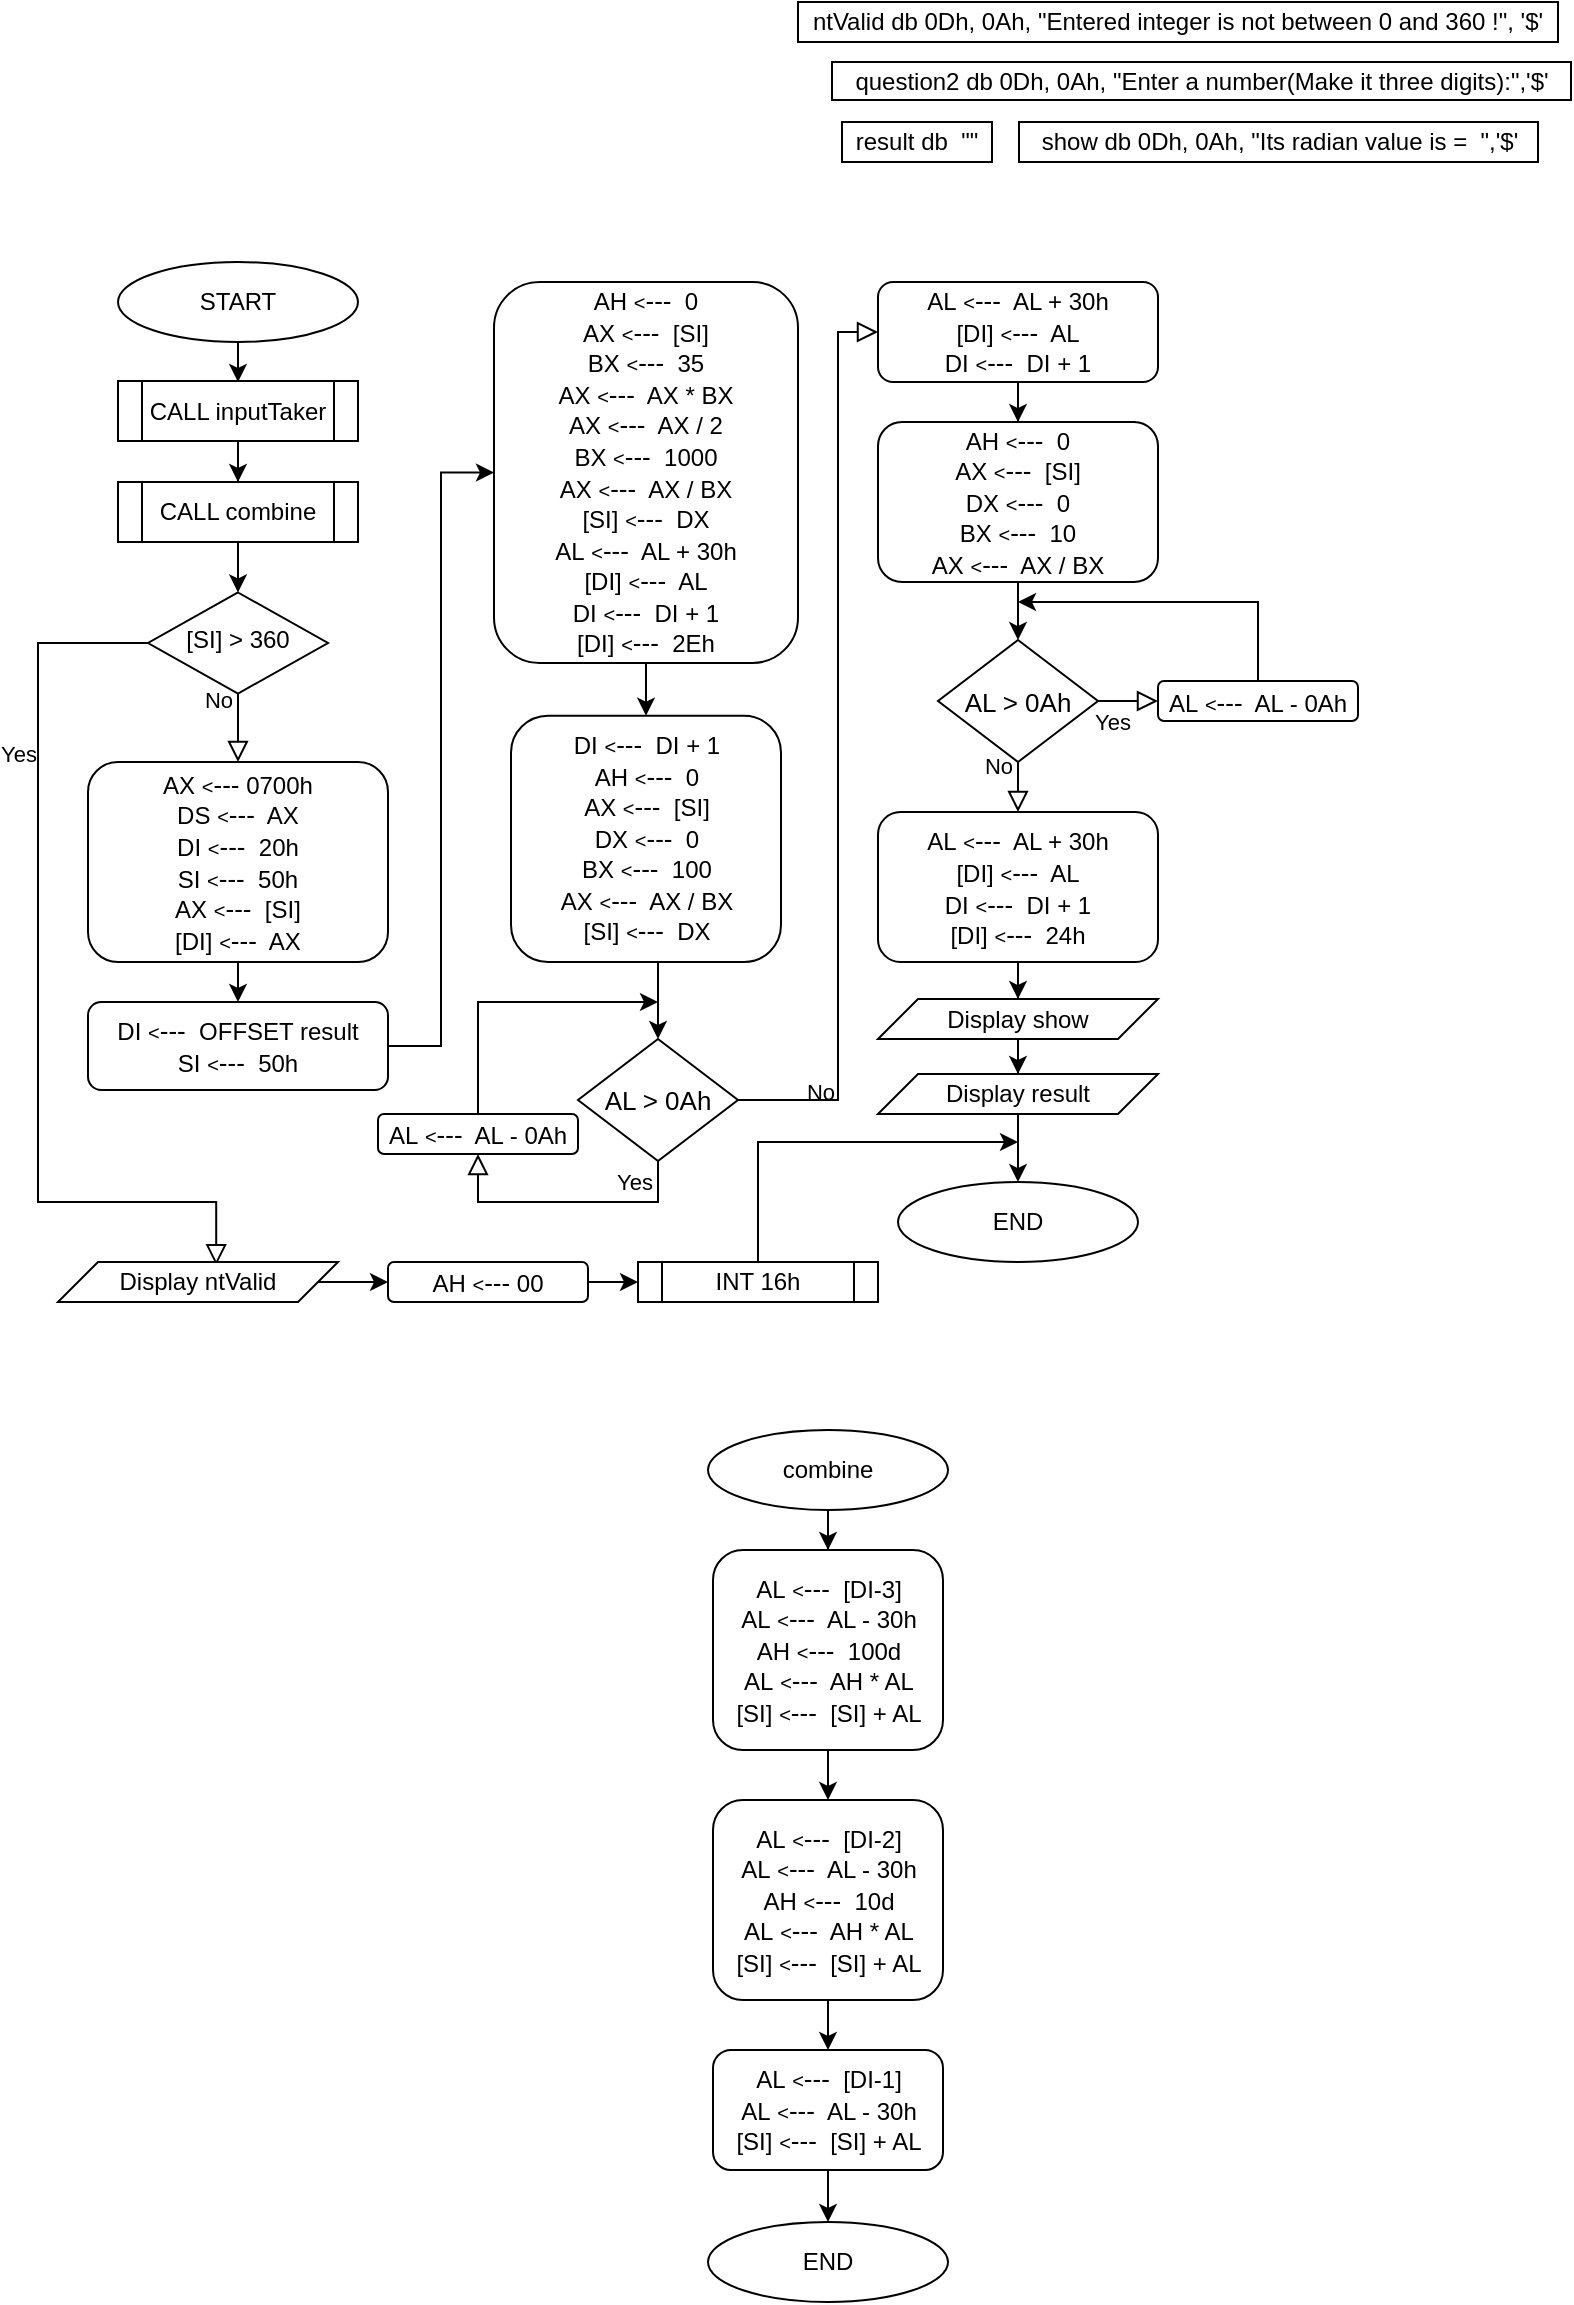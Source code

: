 <mxfile version="18.0.4" type="github">
  <diagram id="C5RBs43oDa-KdzZeNtuy" name="Page-1">
    <mxGraphModel dx="923" dy="1544" grid="1" gridSize="10" guides="1" tooltips="1" connect="1" arrows="1" fold="1" page="1" pageScale="1" pageWidth="827" pageHeight="1169" math="0" shadow="0">
      <root>
        <mxCell id="WIyWlLk6GJQsqaUBKTNV-0" />
        <mxCell id="WIyWlLk6GJQsqaUBKTNV-1" parent="WIyWlLk6GJQsqaUBKTNV-0" />
        <mxCell id="KCbu1JeTteDKsyK8jzSx-12" style="edgeStyle=orthogonalEdgeStyle;rounded=0;orthogonalLoop=1;jettySize=auto;html=1;exitX=0.5;exitY=1;exitDx=0;exitDy=0;entryX=0.5;entryY=0;entryDx=0;entryDy=0;" edge="1" parent="WIyWlLk6GJQsqaUBKTNV-1" source="A8sSo03riaN5_uglDH1m-1" target="A8sSo03riaN5_uglDH1m-14">
          <mxGeometry relative="1" as="geometry" />
        </mxCell>
        <mxCell id="A8sSo03riaN5_uglDH1m-1" value="AX&amp;nbsp;&lt;font style=&quot;font-size: 10px;&quot;&gt;&amp;lt;&lt;/font&gt;&lt;font style=&quot;font-size: 13px;&quot;&gt;---&lt;/font&gt;&amp;nbsp;0700h&lt;br&gt;DS&amp;nbsp;&lt;font style=&quot;font-size: 10px&quot;&gt;&amp;lt;&lt;/font&gt;&lt;font style=&quot;font-size: 13px&quot;&gt;---&lt;/font&gt;&amp;nbsp; AX&lt;br&gt;DI&amp;nbsp;&lt;font style=&quot;font-size: 10px&quot;&gt;&amp;lt;&lt;/font&gt;&lt;font style=&quot;font-size: 13px&quot;&gt;---&lt;/font&gt;&amp;nbsp; 20h&lt;br&gt;SI&amp;nbsp;&lt;font style=&quot;font-size: 10px&quot;&gt;&amp;lt;&lt;/font&gt;&lt;font style=&quot;font-size: 13px&quot;&gt;---&lt;/font&gt;&amp;nbsp; 50h&lt;br&gt;AX&amp;nbsp;&lt;font style=&quot;font-size: 10px;&quot;&gt;&amp;lt;&lt;/font&gt;&lt;font style=&quot;font-size: 13px;&quot;&gt;---&lt;/font&gt;&amp;nbsp; [SI]&lt;br&gt;[DI]&amp;nbsp;&lt;font style=&quot;font-size: 10px;&quot;&gt;&amp;lt;&lt;/font&gt;&lt;font style=&quot;font-size: 13px;&quot;&gt;---&lt;/font&gt;&amp;nbsp; AX" style="rounded=1;whiteSpace=wrap;html=1;fontSize=12;glass=0;strokeWidth=1;shadow=0;" parent="WIyWlLk6GJQsqaUBKTNV-1" vertex="1">
          <mxGeometry x="65" y="-770" width="150" height="100" as="geometry" />
        </mxCell>
        <mxCell id="A8sSo03riaN5_uglDH1m-3" value="No" style="edgeStyle=orthogonalEdgeStyle;rounded=0;html=1;jettySize=auto;orthogonalLoop=1;fontSize=11;endArrow=block;endFill=0;endSize=8;strokeWidth=1;shadow=0;labelBackgroundColor=none;entryX=0.5;entryY=0;entryDx=0;entryDy=0;" parent="WIyWlLk6GJQsqaUBKTNV-1" source="A8sSo03riaN5_uglDH1m-4" edge="1" target="A8sSo03riaN5_uglDH1m-1">
          <mxGeometry x="-0.857" y="-10" relative="1" as="geometry">
            <mxPoint as="offset" />
            <mxPoint x="160" y="-750" as="targetPoint" />
            <Array as="points" />
            <mxPoint x="92.5" y="-590.5" as="sourcePoint" />
          </mxGeometry>
        </mxCell>
        <mxCell id="A8sSo03riaN5_uglDH1m-4" value="[SI] &amp;gt; 360" style="rhombus;whiteSpace=wrap;html=1;shadow=0;fontFamily=Helvetica;fontSize=12;align=center;strokeWidth=1;spacing=6;spacingTop=-4;" parent="WIyWlLk6GJQsqaUBKTNV-1" vertex="1">
          <mxGeometry x="95" y="-854.75" width="90" height="50.5" as="geometry" />
        </mxCell>
        <mxCell id="A8sSo03riaN5_uglDH1m-5" style="edgeStyle=orthogonalEdgeStyle;rounded=0;orthogonalLoop=1;jettySize=auto;html=1;entryX=0.5;entryY=0;entryDx=0;entryDy=0;" parent="WIyWlLk6GJQsqaUBKTNV-1" source="A8sSo03riaN5_uglDH1m-6" edge="1">
          <mxGeometry relative="1" as="geometry">
            <mxPoint x="140" y="-960" as="targetPoint" />
          </mxGeometry>
        </mxCell>
        <mxCell id="A8sSo03riaN5_uglDH1m-6" value="START" style="ellipse;whiteSpace=wrap;html=1;" parent="WIyWlLk6GJQsqaUBKTNV-1" vertex="1">
          <mxGeometry x="80" y="-1020" width="120" height="40" as="geometry" />
        </mxCell>
        <mxCell id="A8sSo03riaN5_uglDH1m-7" style="edgeStyle=orthogonalEdgeStyle;rounded=0;orthogonalLoop=1;jettySize=auto;html=1;exitX=0.5;exitY=1;exitDx=0;exitDy=0;fontSize=9;" parent="WIyWlLk6GJQsqaUBKTNV-1" source="A8sSo03riaN5_uglDH1m-1" target="A8sSo03riaN5_uglDH1m-1" edge="1">
          <mxGeometry relative="1" as="geometry" />
        </mxCell>
        <mxCell id="KCbu1JeTteDKsyK8jzSx-23" style="edgeStyle=orthogonalEdgeStyle;rounded=0;orthogonalLoop=1;jettySize=auto;html=1;exitX=0.5;exitY=1;exitDx=0;exitDy=0;entryX=0.5;entryY=0;entryDx=0;entryDy=0;" edge="1" parent="WIyWlLk6GJQsqaUBKTNV-1" source="A8sSo03riaN5_uglDH1m-11" target="KCbu1JeTteDKsyK8jzSx-17">
          <mxGeometry relative="1" as="geometry" />
        </mxCell>
        <mxCell id="A8sSo03riaN5_uglDH1m-11" value="DI&amp;nbsp;&lt;font style=&quot;font-size: 10px;&quot;&gt;&amp;lt;&lt;/font&gt;&lt;font style=&quot;font-size: 13px;&quot;&gt;---&lt;/font&gt;&amp;nbsp; DI + 1&lt;br&gt;AH&amp;nbsp;&lt;font style=&quot;font-size: 10px;&quot;&gt;&amp;lt;&lt;/font&gt;&lt;font style=&quot;font-size: 13px;&quot;&gt;---&lt;/font&gt;&amp;nbsp; 0&lt;br&gt;AX&amp;nbsp;&lt;font style=&quot;font-size: 10px&quot;&gt;&amp;lt;&lt;/font&gt;&lt;font style=&quot;font-size: 13px&quot;&gt;---&lt;/font&gt;&amp;nbsp; [SI]&lt;br&gt;DX&amp;nbsp;&lt;font style=&quot;font-size: 10px;&quot;&gt;&amp;lt;&lt;/font&gt;&lt;font style=&quot;font-size: 13px;&quot;&gt;---&lt;/font&gt;&amp;nbsp; 0&lt;br&gt;BX&amp;nbsp;&lt;font style=&quot;font-size: 10px;&quot;&gt;&amp;lt;&lt;/font&gt;&lt;font style=&quot;font-size: 13px;&quot;&gt;---&lt;/font&gt;&amp;nbsp; 100&lt;br&gt;AX&amp;nbsp;&lt;font style=&quot;font-size: 10px;&quot;&gt;&amp;lt;&lt;/font&gt;&lt;font style=&quot;font-size: 13px;&quot;&gt;---&lt;/font&gt;&amp;nbsp; AX / BX&lt;br&gt;[SI]&amp;nbsp;&lt;font style=&quot;font-size: 10px&quot;&gt;&amp;lt;&lt;/font&gt;&lt;font style=&quot;font-size: 13px&quot;&gt;---&lt;/font&gt;&amp;nbsp; DX" style="rounded=1;whiteSpace=wrap;html=1;fontSize=12;glass=0;strokeWidth=1;shadow=0;" parent="WIyWlLk6GJQsqaUBKTNV-1" vertex="1">
          <mxGeometry x="276.5" y="-793.13" width="135" height="123.13" as="geometry" />
        </mxCell>
        <mxCell id="A8sSo03riaN5_uglDH1m-12" value="END" style="ellipse;whiteSpace=wrap;html=1;" parent="WIyWlLk6GJQsqaUBKTNV-1" vertex="1">
          <mxGeometry x="470" y="-560" width="120" height="40" as="geometry" />
        </mxCell>
        <mxCell id="KCbu1JeTteDKsyK8jzSx-16" style="edgeStyle=orthogonalEdgeStyle;rounded=0;orthogonalLoop=1;jettySize=auto;html=1;exitX=1;exitY=0.5;exitDx=0;exitDy=0;entryX=0;entryY=0.5;entryDx=0;entryDy=0;" edge="1" parent="WIyWlLk6GJQsqaUBKTNV-1" source="A8sSo03riaN5_uglDH1m-14" target="A8sSo03riaN5_uglDH1m-20">
          <mxGeometry relative="1" as="geometry">
            <mxPoint x="240" y="-940" as="targetPoint" />
          </mxGeometry>
        </mxCell>
        <mxCell id="A8sSo03riaN5_uglDH1m-14" value="DI&amp;nbsp;&lt;font style=&quot;font-size: 10px&quot;&gt;&amp;lt;&lt;/font&gt;&lt;font style=&quot;font-size: 13px&quot;&gt;---&lt;/font&gt;&amp;nbsp; OFFSET result&lt;br&gt;SI&amp;nbsp;&lt;font style=&quot;font-size: 10px;&quot;&gt;&amp;lt;&lt;/font&gt;&lt;font style=&quot;font-size: 13px;&quot;&gt;---&lt;/font&gt;&amp;nbsp; 50h" style="rounded=1;whiteSpace=wrap;html=1;fontSize=12;glass=0;strokeWidth=1;shadow=0;" parent="WIyWlLk6GJQsqaUBKTNV-1" vertex="1">
          <mxGeometry x="65" y="-650" width="150" height="44" as="geometry" />
        </mxCell>
        <mxCell id="A8sSo03riaN5_uglDH1m-18" style="edgeStyle=orthogonalEdgeStyle;rounded=0;orthogonalLoop=1;jettySize=auto;html=1;exitX=0.5;exitY=1;exitDx=0;exitDy=0;fontSize=9;" parent="WIyWlLk6GJQsqaUBKTNV-1" source="A8sSo03riaN5_uglDH1m-14" target="A8sSo03riaN5_uglDH1m-14" edge="1">
          <mxGeometry relative="1" as="geometry" />
        </mxCell>
        <mxCell id="KCbu1JeTteDKsyK8jzSx-15" value="" style="edgeStyle=orthogonalEdgeStyle;rounded=0;orthogonalLoop=1;jettySize=auto;html=1;" edge="1" parent="WIyWlLk6GJQsqaUBKTNV-1" source="A8sSo03riaN5_uglDH1m-20" target="A8sSo03riaN5_uglDH1m-11">
          <mxGeometry relative="1" as="geometry" />
        </mxCell>
        <mxCell id="A8sSo03riaN5_uglDH1m-20" value="AH&amp;nbsp;&lt;font style=&quot;font-size: 10px&quot;&gt;&amp;lt;&lt;/font&gt;&lt;font style=&quot;font-size: 13px&quot;&gt;---&lt;/font&gt;&amp;nbsp; 0&lt;br&gt;AX&amp;nbsp;&lt;font style=&quot;font-size: 10px;&quot;&gt;&amp;lt;&lt;/font&gt;&lt;font style=&quot;font-size: 13px;&quot;&gt;---&lt;/font&gt;&amp;nbsp; [SI]&lt;br&gt;BX&amp;nbsp;&lt;font style=&quot;font-size: 10px&quot;&gt;&amp;lt;&lt;/font&gt;&lt;font style=&quot;font-size: 13px&quot;&gt;---&lt;/font&gt;&amp;nbsp; 35&lt;br&gt;AX&amp;nbsp;&lt;font style=&quot;font-size: 10px&quot;&gt;&amp;lt;&lt;/font&gt;&lt;font style=&quot;font-size: 13px&quot;&gt;---&lt;/font&gt;&amp;nbsp; AX * BX&lt;br&gt;AX&amp;nbsp;&lt;font style=&quot;font-size: 10px;&quot;&gt;&amp;lt;&lt;/font&gt;&lt;font style=&quot;font-size: 13px;&quot;&gt;---&lt;/font&gt;&amp;nbsp; AX / 2&lt;br&gt;BX&amp;nbsp;&lt;font style=&quot;font-size: 10px&quot;&gt;&amp;lt;&lt;/font&gt;&lt;font style=&quot;font-size: 13px&quot;&gt;---&lt;/font&gt;&amp;nbsp; 1000&lt;br&gt;AX&amp;nbsp;&lt;font style=&quot;font-size: 10px&quot;&gt;&amp;lt;&lt;/font&gt;&lt;font style=&quot;font-size: 13px&quot;&gt;---&lt;/font&gt;&amp;nbsp; AX / BX&lt;br&gt;[SI]&amp;nbsp;&lt;font style=&quot;font-size: 10px;&quot;&gt;&amp;lt;&lt;/font&gt;&lt;font style=&quot;font-size: 13px;&quot;&gt;---&lt;/font&gt;&amp;nbsp; DX&lt;br&gt;AL&amp;nbsp;&lt;font style=&quot;font-size: 10px&quot;&gt;&amp;lt;&lt;/font&gt;&lt;font style=&quot;font-size: 13px&quot;&gt;---&lt;/font&gt;&amp;nbsp; AL + 30h&lt;br&gt;[DI]&amp;nbsp;&lt;font style=&quot;font-size: 10px&quot;&gt;&amp;lt;&lt;/font&gt;&lt;font style=&quot;font-size: 13px&quot;&gt;---&lt;/font&gt;&amp;nbsp; AL&lt;br&gt;DI&amp;nbsp;&lt;font style=&quot;font-size: 10px&quot;&gt;&amp;lt;&lt;/font&gt;&lt;font style=&quot;font-size: 13px&quot;&gt;---&lt;/font&gt;&amp;nbsp; DI + 1&lt;br&gt;[DI]&amp;nbsp;&lt;font style=&quot;font-size: 10px;&quot;&gt;&amp;lt;&lt;/font&gt;&lt;font style=&quot;font-size: 13px;&quot;&gt;---&lt;/font&gt;&amp;nbsp; 2Eh" style="rounded=1;whiteSpace=wrap;html=1;fontSize=12;glass=0;strokeWidth=1;shadow=0;" parent="WIyWlLk6GJQsqaUBKTNV-1" vertex="1">
          <mxGeometry x="268" y="-1010" width="152" height="190.5" as="geometry" />
        </mxCell>
        <mxCell id="A8sSo03riaN5_uglDH1m-25" style="edgeStyle=orthogonalEdgeStyle;rounded=0;orthogonalLoop=1;jettySize=auto;html=1;exitX=0.5;exitY=1;exitDx=0;exitDy=0;fontSize=9;" parent="WIyWlLk6GJQsqaUBKTNV-1" edge="1">
          <mxGeometry relative="1" as="geometry">
            <mxPoint x="155" y="-448.87" as="sourcePoint" />
            <mxPoint x="155" y="-448.87" as="targetPoint" />
          </mxGeometry>
        </mxCell>
        <mxCell id="KCbu1JeTteDKsyK8jzSx-32" value="" style="edgeStyle=orthogonalEdgeStyle;rounded=0;orthogonalLoop=1;jettySize=auto;html=1;" edge="1" parent="WIyWlLk6GJQsqaUBKTNV-1" source="A8sSo03riaN5_uglDH1m-28" target="KCbu1JeTteDKsyK8jzSx-29">
          <mxGeometry relative="1" as="geometry" />
        </mxCell>
        <mxCell id="A8sSo03riaN5_uglDH1m-28" value="AH&amp;nbsp;&lt;font style=&quot;font-size: 10px&quot;&gt;&amp;lt;&lt;/font&gt;&lt;font style=&quot;font-size: 13px&quot;&gt;---&lt;/font&gt;&amp;nbsp; 0&lt;br&gt;AX&amp;nbsp;&lt;font style=&quot;font-size: 10px;&quot;&gt;&amp;lt;&lt;/font&gt;&lt;font style=&quot;font-size: 13px;&quot;&gt;---&lt;/font&gt;&amp;nbsp; [SI]&lt;br&gt;DX&amp;nbsp;&lt;font style=&quot;font-size: 10px;&quot;&gt;&amp;lt;&lt;/font&gt;&lt;font style=&quot;font-size: 13px;&quot;&gt;---&lt;/font&gt;&amp;nbsp; 0&lt;br&gt;BX&amp;nbsp;&lt;font style=&quot;font-size: 10px&quot;&gt;&amp;lt;&lt;/font&gt;&lt;font style=&quot;font-size: 13px&quot;&gt;---&lt;/font&gt;&amp;nbsp; 10&lt;br&gt;AX&amp;nbsp;&lt;font style=&quot;font-size: 10px&quot;&gt;&amp;lt;&lt;/font&gt;&lt;font style=&quot;font-size: 13px&quot;&gt;---&lt;/font&gt;&amp;nbsp; AX / BX" style="rounded=1;whiteSpace=wrap;html=1;fontSize=12;glass=0;strokeWidth=1;shadow=0;" parent="WIyWlLk6GJQsqaUBKTNV-1" vertex="1">
          <mxGeometry x="460" y="-940" width="140" height="80" as="geometry" />
        </mxCell>
        <mxCell id="KCbu1JeTteDKsyK8jzSx-27" value="" style="edgeStyle=orthogonalEdgeStyle;rounded=0;orthogonalLoop=1;jettySize=auto;html=1;" edge="1" parent="WIyWlLk6GJQsqaUBKTNV-1" source="A8sSo03riaN5_uglDH1m-30" target="A8sSo03riaN5_uglDH1m-28">
          <mxGeometry relative="1" as="geometry" />
        </mxCell>
        <mxCell id="A8sSo03riaN5_uglDH1m-30" value="&lt;span style=&quot;font-size: 12px&quot;&gt;AL&amp;nbsp;&lt;/span&gt;&lt;font style=&quot;font-size: 10px&quot;&gt;&amp;lt;&lt;/font&gt;&lt;font&gt;---&lt;/font&gt;&lt;span style=&quot;font-size: 12px&quot;&gt;&amp;nbsp; AL + 30h&lt;/span&gt;&lt;br style=&quot;font-size: 12px&quot;&gt;&lt;span style=&quot;font-size: 12px&quot;&gt;[DI]&amp;nbsp;&lt;/span&gt;&lt;font style=&quot;font-size: 10px&quot;&gt;&amp;lt;&lt;/font&gt;&lt;font&gt;---&lt;/font&gt;&lt;span style=&quot;font-size: 12px&quot;&gt;&amp;nbsp; AL&lt;/span&gt;&lt;br style=&quot;font-size: 12px&quot;&gt;&lt;span style=&quot;font-size: 12px&quot;&gt;DI&amp;nbsp;&lt;/span&gt;&lt;font style=&quot;font-size: 10px&quot;&gt;&amp;lt;&lt;/font&gt;&lt;font&gt;---&lt;/font&gt;&lt;span style=&quot;font-size: 12px&quot;&gt;&amp;nbsp; DI + 1&lt;/span&gt;" style="rounded=1;whiteSpace=wrap;html=1;fontSize=13;" parent="WIyWlLk6GJQsqaUBKTNV-1" vertex="1">
          <mxGeometry x="460" y="-1010" width="140" height="50" as="geometry" />
        </mxCell>
        <mxCell id="A8sSo03riaN5_uglDH1m-50" value="" style="edgeStyle=orthogonalEdgeStyle;rounded=0;orthogonalLoop=1;jettySize=auto;html=1;" parent="WIyWlLk6GJQsqaUBKTNV-1" source="A8sSo03riaN5_uglDH1m-51" target="A8sSo03riaN5_uglDH1m-53" edge="1">
          <mxGeometry relative="1" as="geometry" />
        </mxCell>
        <mxCell id="A8sSo03riaN5_uglDH1m-51" value="combine" style="ellipse;whiteSpace=wrap;html=1;" parent="WIyWlLk6GJQsqaUBKTNV-1" vertex="1">
          <mxGeometry x="375" y="-436" width="120" height="40" as="geometry" />
        </mxCell>
        <mxCell id="A8sSo03riaN5_uglDH1m-52" value="" style="edgeStyle=orthogonalEdgeStyle;rounded=0;orthogonalLoop=1;jettySize=auto;html=1;" parent="WIyWlLk6GJQsqaUBKTNV-1" source="A8sSo03riaN5_uglDH1m-53" target="A8sSo03riaN5_uglDH1m-55" edge="1">
          <mxGeometry relative="1" as="geometry" />
        </mxCell>
        <mxCell id="A8sSo03riaN5_uglDH1m-53" value="AL&amp;nbsp;&lt;font style=&quot;font-size: 10px&quot;&gt;&amp;lt;&lt;/font&gt;&lt;font style=&quot;font-size: 13px&quot;&gt;---&lt;/font&gt;&amp;nbsp; [DI-3]&lt;br&gt;AL&amp;nbsp;&lt;font style=&quot;font-size: 10px&quot;&gt;&amp;lt;&lt;/font&gt;&lt;font style=&quot;font-size: 13px&quot;&gt;---&lt;/font&gt;&amp;nbsp; AL - 30h&lt;br&gt;AH&amp;nbsp;&lt;font style=&quot;font-size: 10px&quot;&gt;&amp;lt;&lt;/font&gt;&lt;font style=&quot;font-size: 13px&quot;&gt;---&lt;/font&gt;&amp;nbsp; 100d&lt;br&gt;AL&amp;nbsp;&lt;font style=&quot;font-size: 10px&quot;&gt;&amp;lt;&lt;/font&gt;&lt;font style=&quot;font-size: 13px&quot;&gt;---&lt;/font&gt;&amp;nbsp; AH * AL&lt;br&gt;[SI]&amp;nbsp;&lt;font style=&quot;font-size: 10px&quot;&gt;&amp;lt;&lt;/font&gt;&lt;font style=&quot;font-size: 13px&quot;&gt;---&lt;/font&gt;&amp;nbsp; [SI] + AL" style="rounded=1;whiteSpace=wrap;html=1;fontSize=12;glass=0;strokeWidth=1;shadow=0;" parent="WIyWlLk6GJQsqaUBKTNV-1" vertex="1">
          <mxGeometry x="377.5" y="-376" width="115" height="100" as="geometry" />
        </mxCell>
        <mxCell id="A8sSo03riaN5_uglDH1m-54" value="" style="edgeStyle=orthogonalEdgeStyle;rounded=0;orthogonalLoop=1;jettySize=auto;html=1;" parent="WIyWlLk6GJQsqaUBKTNV-1" source="A8sSo03riaN5_uglDH1m-55" target="A8sSo03riaN5_uglDH1m-57" edge="1">
          <mxGeometry relative="1" as="geometry" />
        </mxCell>
        <mxCell id="A8sSo03riaN5_uglDH1m-55" value="AL&amp;nbsp;&lt;font style=&quot;font-size: 10px&quot;&gt;&amp;lt;&lt;/font&gt;&lt;font style=&quot;font-size: 13px&quot;&gt;---&lt;/font&gt;&amp;nbsp; [DI-2]&lt;br&gt;AL&amp;nbsp;&lt;font style=&quot;font-size: 10px&quot;&gt;&amp;lt;&lt;/font&gt;&lt;font style=&quot;font-size: 13px&quot;&gt;---&lt;/font&gt;&amp;nbsp; AL - 30h&lt;br&gt;AH&amp;nbsp;&lt;font style=&quot;font-size: 10px&quot;&gt;&amp;lt;&lt;/font&gt;&lt;font style=&quot;font-size: 13px&quot;&gt;---&lt;/font&gt;&amp;nbsp; 10d&lt;br&gt;AL&amp;nbsp;&lt;font style=&quot;font-size: 10px&quot;&gt;&amp;lt;&lt;/font&gt;&lt;font style=&quot;font-size: 13px&quot;&gt;---&lt;/font&gt;&amp;nbsp; AH * AL&lt;br&gt;[SI]&amp;nbsp;&lt;font style=&quot;font-size: 10px&quot;&gt;&amp;lt;&lt;/font&gt;&lt;font style=&quot;font-size: 13px&quot;&gt;---&lt;/font&gt;&amp;nbsp; [SI] + AL" style="rounded=1;whiteSpace=wrap;html=1;fontSize=12;glass=0;strokeWidth=1;shadow=0;" parent="WIyWlLk6GJQsqaUBKTNV-1" vertex="1">
          <mxGeometry x="377.5" y="-251" width="115" height="100" as="geometry" />
        </mxCell>
        <mxCell id="A8sSo03riaN5_uglDH1m-56" value="" style="edgeStyle=orthogonalEdgeStyle;rounded=0;orthogonalLoop=1;jettySize=auto;html=1;" parent="WIyWlLk6GJQsqaUBKTNV-1" source="A8sSo03riaN5_uglDH1m-57" target="A8sSo03riaN5_uglDH1m-58" edge="1">
          <mxGeometry relative="1" as="geometry" />
        </mxCell>
        <mxCell id="A8sSo03riaN5_uglDH1m-57" value="AL&amp;nbsp;&lt;font style=&quot;font-size: 10px&quot;&gt;&amp;lt;&lt;/font&gt;&lt;font style=&quot;font-size: 13px&quot;&gt;---&lt;/font&gt;&amp;nbsp; [DI-1]&lt;br&gt;AL&amp;nbsp;&lt;font style=&quot;font-size: 10px&quot;&gt;&amp;lt;&lt;/font&gt;&lt;font style=&quot;font-size: 13px&quot;&gt;---&lt;/font&gt;&amp;nbsp; AL - 30h&lt;br&gt;[SI]&amp;nbsp;&lt;font style=&quot;font-size: 10px&quot;&gt;&amp;lt;&lt;/font&gt;&lt;font style=&quot;font-size: 13px&quot;&gt;---&lt;/font&gt;&amp;nbsp; [SI] + AL" style="rounded=1;whiteSpace=wrap;html=1;fontSize=12;glass=0;strokeWidth=1;shadow=0;" parent="WIyWlLk6GJQsqaUBKTNV-1" vertex="1">
          <mxGeometry x="377.5" y="-126" width="115" height="60" as="geometry" />
        </mxCell>
        <mxCell id="A8sSo03riaN5_uglDH1m-58" value="END" style="ellipse;whiteSpace=wrap;html=1;" parent="WIyWlLk6GJQsqaUBKTNV-1" vertex="1">
          <mxGeometry x="375" y="-40" width="120" height="40" as="geometry" />
        </mxCell>
        <mxCell id="A8sSo03riaN5_uglDH1m-59" value="question2 db 0Dh, 0Ah, &quot;Enter a number(Make it three digits):&quot;,&#39;$&#39;" style="rounded=0;whiteSpace=wrap;html=1;" parent="WIyWlLk6GJQsqaUBKTNV-1" vertex="1">
          <mxGeometry x="437" y="-1120" width="369.5" height="19" as="geometry" />
        </mxCell>
        <mxCell id="A8sSo03riaN5_uglDH1m-60" value="show db 0Dh, 0Ah, &quot;Its radian value is =&amp;nbsp; &quot;,&#39;$&#39;" style="rounded=0;whiteSpace=wrap;html=1;" parent="WIyWlLk6GJQsqaUBKTNV-1" vertex="1">
          <mxGeometry x="530.5" y="-1090" width="259.5" height="20" as="geometry" />
        </mxCell>
        <mxCell id="A8sSo03riaN5_uglDH1m-61" value="ntValid db 0Dh, 0Ah, &quot;Entered integer is not between 0 and 360 !&quot;, &#39;$&#39;" style="rounded=0;whiteSpace=wrap;html=1;" parent="WIyWlLk6GJQsqaUBKTNV-1" vertex="1">
          <mxGeometry x="420" y="-1150" width="380" height="20" as="geometry" />
        </mxCell>
        <mxCell id="KCbu1JeTteDKsyK8jzSx-0" value="result db&amp;nbsp; &quot;&quot;" style="rounded=0;whiteSpace=wrap;html=1;" vertex="1" parent="WIyWlLk6GJQsqaUBKTNV-1">
          <mxGeometry x="442" y="-1090" width="75" height="20" as="geometry" />
        </mxCell>
        <mxCell id="KCbu1JeTteDKsyK8jzSx-4" value="" style="edgeStyle=orthogonalEdgeStyle;rounded=0;orthogonalLoop=1;jettySize=auto;html=1;" edge="1" parent="WIyWlLk6GJQsqaUBKTNV-1" source="KCbu1JeTteDKsyK8jzSx-1" target="KCbu1JeTteDKsyK8jzSx-2">
          <mxGeometry relative="1" as="geometry" />
        </mxCell>
        <mxCell id="KCbu1JeTteDKsyK8jzSx-1" value="CALL inputTaker" style="shape=process;whiteSpace=wrap;html=1;backgroundOutline=1;" vertex="1" parent="WIyWlLk6GJQsqaUBKTNV-1">
          <mxGeometry x="80" y="-960.5" width="120" height="30" as="geometry" />
        </mxCell>
        <mxCell id="KCbu1JeTteDKsyK8jzSx-6" style="edgeStyle=orthogonalEdgeStyle;rounded=0;orthogonalLoop=1;jettySize=auto;html=1;exitX=0.5;exitY=1;exitDx=0;exitDy=0;" edge="1" parent="WIyWlLk6GJQsqaUBKTNV-1" source="KCbu1JeTteDKsyK8jzSx-2" target="A8sSo03riaN5_uglDH1m-4">
          <mxGeometry relative="1" as="geometry" />
        </mxCell>
        <mxCell id="KCbu1JeTteDKsyK8jzSx-2" value="CALL combine" style="shape=process;whiteSpace=wrap;html=1;backgroundOutline=1;" vertex="1" parent="WIyWlLk6GJQsqaUBKTNV-1">
          <mxGeometry x="80" y="-910" width="120" height="30" as="geometry" />
        </mxCell>
        <mxCell id="KCbu1JeTteDKsyK8jzSx-17" value="AL &amp;gt; 0Ah" style="rhombus;whiteSpace=wrap;html=1;fontSize=13;" vertex="1" parent="WIyWlLk6GJQsqaUBKTNV-1">
          <mxGeometry x="310" y="-631.5" width="80" height="61" as="geometry" />
        </mxCell>
        <mxCell id="KCbu1JeTteDKsyK8jzSx-19" value="No" style="edgeStyle=orthogonalEdgeStyle;rounded=0;html=1;jettySize=auto;orthogonalLoop=1;fontSize=11;endArrow=block;endFill=0;endSize=8;strokeWidth=1;shadow=0;labelBackgroundColor=none;exitX=1;exitY=0.5;exitDx=0;exitDy=0;entryX=0;entryY=0.5;entryDx=0;entryDy=0;" edge="1" parent="WIyWlLk6GJQsqaUBKTNV-1" source="KCbu1JeTteDKsyK8jzSx-17" target="A8sSo03riaN5_uglDH1m-30">
          <mxGeometry x="-0.763" y="9" relative="1" as="geometry">
            <mxPoint as="offset" />
            <mxPoint x="470" y="-1000" as="targetPoint" />
            <Array as="points">
              <mxPoint x="440" y="-601" />
              <mxPoint x="440" y="-985" />
            </Array>
            <mxPoint x="540" y="-714.5" as="sourcePoint" />
          </mxGeometry>
        </mxCell>
        <mxCell id="KCbu1JeTteDKsyK8jzSx-24" value="Yes" style="rounded=0;html=1;jettySize=auto;orthogonalLoop=1;fontSize=11;endArrow=block;endFill=0;endSize=8;strokeWidth=1;shadow=0;labelBackgroundColor=none;edgeStyle=orthogonalEdgeStyle;exitX=0.5;exitY=1;exitDx=0;exitDy=0;entryX=0.5;entryY=1;entryDx=0;entryDy=0;" edge="1" parent="WIyWlLk6GJQsqaUBKTNV-1" target="KCbu1JeTteDKsyK8jzSx-25" source="KCbu1JeTteDKsyK8jzSx-17">
          <mxGeometry x="-0.517" y="-10" relative="1" as="geometry">
            <mxPoint as="offset" />
            <mxPoint x="282" y="-610.75" as="targetPoint" />
            <Array as="points">
              <mxPoint x="350" y="-550" />
              <mxPoint x="260" y="-550" />
            </Array>
            <mxPoint x="240" y="-591.25" as="sourcePoint" />
          </mxGeometry>
        </mxCell>
        <mxCell id="KCbu1JeTteDKsyK8jzSx-26" style="edgeStyle=orthogonalEdgeStyle;rounded=0;orthogonalLoop=1;jettySize=auto;html=1;exitX=0.5;exitY=0;exitDx=0;exitDy=0;" edge="1" parent="WIyWlLk6GJQsqaUBKTNV-1" source="KCbu1JeTteDKsyK8jzSx-25">
          <mxGeometry relative="1" as="geometry">
            <mxPoint x="350" y="-650" as="targetPoint" />
            <Array as="points">
              <mxPoint x="260" y="-650" />
            </Array>
          </mxGeometry>
        </mxCell>
        <mxCell id="KCbu1JeTteDKsyK8jzSx-25" value="AL&amp;nbsp;&lt;font style=&quot;font-size: 10px&quot;&gt;&amp;lt;&lt;/font&gt;&lt;font style=&quot;font-size: 13px&quot;&gt;---&lt;/font&gt;&amp;nbsp; AL - 0Ah" style="rounded=1;whiteSpace=wrap;html=1;fontSize=12;glass=0;strokeWidth=1;shadow=0;" vertex="1" parent="WIyWlLk6GJQsqaUBKTNV-1">
          <mxGeometry x="210" y="-594" width="100" height="20" as="geometry" />
        </mxCell>
        <mxCell id="KCbu1JeTteDKsyK8jzSx-29" value="AL &amp;gt; 0Ah" style="rhombus;whiteSpace=wrap;html=1;fontSize=13;" vertex="1" parent="WIyWlLk6GJQsqaUBKTNV-1">
          <mxGeometry x="490" y="-831" width="80" height="61" as="geometry" />
        </mxCell>
        <mxCell id="KCbu1JeTteDKsyK8jzSx-30" value="Yes" style="rounded=0;html=1;jettySize=auto;orthogonalLoop=1;fontSize=11;endArrow=block;endFill=0;endSize=8;strokeWidth=1;shadow=0;labelBackgroundColor=none;edgeStyle=orthogonalEdgeStyle;exitX=1;exitY=0.5;exitDx=0;exitDy=0;entryX=0;entryY=0.5;entryDx=0;entryDy=0;" edge="1" parent="WIyWlLk6GJQsqaUBKTNV-1" source="KCbu1JeTteDKsyK8jzSx-29" target="KCbu1JeTteDKsyK8jzSx-33">
          <mxGeometry x="-0.517" y="-10" relative="1" as="geometry">
            <mxPoint as="offset" />
            <mxPoint x="610" y="-780" as="targetPoint" />
            <Array as="points">
              <mxPoint x="590" y="-800" />
              <mxPoint x="600" y="-800" />
            </Array>
            <mxPoint x="445" y="-776" as="sourcePoint" />
          </mxGeometry>
        </mxCell>
        <mxCell id="KCbu1JeTteDKsyK8jzSx-34" style="edgeStyle=orthogonalEdgeStyle;rounded=0;orthogonalLoop=1;jettySize=auto;html=1;exitX=0.5;exitY=0;exitDx=0;exitDy=0;" edge="1" parent="WIyWlLk6GJQsqaUBKTNV-1" source="KCbu1JeTteDKsyK8jzSx-33">
          <mxGeometry relative="1" as="geometry">
            <mxPoint x="530" y="-850" as="targetPoint" />
            <Array as="points">
              <mxPoint x="650" y="-850" />
            </Array>
          </mxGeometry>
        </mxCell>
        <mxCell id="KCbu1JeTteDKsyK8jzSx-33" value="AL&amp;nbsp;&lt;font style=&quot;font-size: 10px&quot;&gt;&amp;lt;&lt;/font&gt;&lt;font style=&quot;font-size: 13px&quot;&gt;---&lt;/font&gt;&amp;nbsp; AL - 0Ah" style="rounded=1;whiteSpace=wrap;html=1;fontSize=12;glass=0;strokeWidth=1;shadow=0;" vertex="1" parent="WIyWlLk6GJQsqaUBKTNV-1">
          <mxGeometry x="600" y="-810.5" width="100" height="20" as="geometry" />
        </mxCell>
        <mxCell id="KCbu1JeTteDKsyK8jzSx-35" value="No" style="edgeStyle=orthogonalEdgeStyle;rounded=0;html=1;jettySize=auto;orthogonalLoop=1;fontSize=11;endArrow=block;endFill=0;endSize=8;strokeWidth=1;shadow=0;labelBackgroundColor=none;exitX=0.5;exitY=1;exitDx=0;exitDy=0;entryX=0.5;entryY=0;entryDx=0;entryDy=0;" edge="1" parent="WIyWlLk6GJQsqaUBKTNV-1" source="KCbu1JeTteDKsyK8jzSx-29" target="KCbu1JeTteDKsyK8jzSx-36">
          <mxGeometry x="-0.826" y="-10" relative="1" as="geometry">
            <mxPoint as="offset" />
            <mxPoint x="530" y="-740" as="targetPoint" />
            <Array as="points" />
            <mxPoint x="490" y="-720" as="sourcePoint" />
          </mxGeometry>
        </mxCell>
        <mxCell id="KCbu1JeTteDKsyK8jzSx-38" style="edgeStyle=orthogonalEdgeStyle;rounded=0;orthogonalLoop=1;jettySize=auto;html=1;entryX=0.5;entryY=0;entryDx=0;entryDy=0;" edge="1" parent="WIyWlLk6GJQsqaUBKTNV-1" source="KCbu1JeTteDKsyK8jzSx-36" target="KCbu1JeTteDKsyK8jzSx-37">
          <mxGeometry relative="1" as="geometry">
            <mxPoint x="530" y="-660" as="targetPoint" />
            <Array as="points" />
          </mxGeometry>
        </mxCell>
        <mxCell id="KCbu1JeTteDKsyK8jzSx-36" value="&lt;span style=&quot;font-size: 12px&quot;&gt;AL&amp;nbsp;&lt;/span&gt;&lt;font style=&quot;font-size: 10px&quot;&gt;&amp;lt;&lt;/font&gt;&lt;font&gt;---&lt;/font&gt;&lt;span style=&quot;font-size: 12px&quot;&gt;&amp;nbsp; AL + 30h&lt;/span&gt;&lt;br style=&quot;font-size: 12px&quot;&gt;&lt;span style=&quot;font-size: 12px&quot;&gt;[DI]&amp;nbsp;&lt;/span&gt;&lt;font style=&quot;font-size: 10px&quot;&gt;&amp;lt;&lt;/font&gt;&lt;font&gt;---&lt;/font&gt;&lt;span style=&quot;font-size: 12px&quot;&gt;&amp;nbsp; AL&lt;/span&gt;&lt;br style=&quot;font-size: 12px&quot;&gt;&lt;span style=&quot;font-size: 12px&quot;&gt;DI&amp;nbsp;&lt;/span&gt;&lt;font style=&quot;font-size: 10px&quot;&gt;&amp;lt;&lt;/font&gt;&lt;font&gt;---&lt;/font&gt;&lt;span style=&quot;font-size: 12px&quot;&gt;&amp;nbsp; DI + 1&lt;br&gt;&lt;/span&gt;&lt;span style=&quot;font-size: 12px;&quot;&gt;[DI]&amp;nbsp;&lt;/span&gt;&lt;font style=&quot;font-size: 10px;&quot;&gt;&amp;lt;&lt;/font&gt;---&lt;span style=&quot;font-size: 12px;&quot;&gt;&amp;nbsp; 24h&lt;/span&gt;&lt;span style=&quot;font-size: 12px&quot;&gt;&lt;br&gt;&lt;/span&gt;" style="rounded=1;whiteSpace=wrap;html=1;fontSize=13;" vertex="1" parent="WIyWlLk6GJQsqaUBKTNV-1">
          <mxGeometry x="460" y="-745" width="140" height="75" as="geometry" />
        </mxCell>
        <mxCell id="KCbu1JeTteDKsyK8jzSx-40" style="edgeStyle=orthogonalEdgeStyle;rounded=0;orthogonalLoop=1;jettySize=auto;html=1;entryX=0.5;entryY=0;entryDx=0;entryDy=0;" edge="1" parent="WIyWlLk6GJQsqaUBKTNV-1" source="KCbu1JeTteDKsyK8jzSx-37" target="KCbu1JeTteDKsyK8jzSx-39">
          <mxGeometry relative="1" as="geometry" />
        </mxCell>
        <mxCell id="KCbu1JeTteDKsyK8jzSx-37" value="Display show" style="shape=parallelogram;perimeter=parallelogramPerimeter;whiteSpace=wrap;html=1;fixedSize=1;" vertex="1" parent="WIyWlLk6GJQsqaUBKTNV-1">
          <mxGeometry x="460" y="-651.5" width="140" height="20" as="geometry" />
        </mxCell>
        <mxCell id="KCbu1JeTteDKsyK8jzSx-41" value="" style="edgeStyle=orthogonalEdgeStyle;rounded=0;orthogonalLoop=1;jettySize=auto;html=1;" edge="1" parent="WIyWlLk6GJQsqaUBKTNV-1" source="KCbu1JeTteDKsyK8jzSx-39" target="A8sSo03riaN5_uglDH1m-12">
          <mxGeometry relative="1" as="geometry" />
        </mxCell>
        <mxCell id="KCbu1JeTteDKsyK8jzSx-39" value="Display result" style="shape=parallelogram;perimeter=parallelogramPerimeter;whiteSpace=wrap;html=1;fixedSize=1;" vertex="1" parent="WIyWlLk6GJQsqaUBKTNV-1">
          <mxGeometry x="460" y="-614" width="140" height="20" as="geometry" />
        </mxCell>
        <mxCell id="KCbu1JeTteDKsyK8jzSx-42" value="Yes" style="rounded=0;html=1;jettySize=auto;orthogonalLoop=1;fontSize=11;endArrow=block;endFill=0;endSize=8;strokeWidth=1;shadow=0;labelBackgroundColor=none;edgeStyle=orthogonalEdgeStyle;exitX=0;exitY=0.5;exitDx=0;exitDy=0;entryX=0.565;entryY=0.084;entryDx=0;entryDy=0;entryPerimeter=0;" edge="1" parent="WIyWlLk6GJQsqaUBKTNV-1" source="A8sSo03riaN5_uglDH1m-4" target="KCbu1JeTteDKsyK8jzSx-46">
          <mxGeometry x="-0.517" y="-10" relative="1" as="geometry">
            <mxPoint as="offset" />
            <mxPoint x="130" y="-540" as="targetPoint" />
            <Array as="points">
              <mxPoint x="40" y="-829" />
              <mxPoint x="40" y="-550" />
              <mxPoint x="129" y="-550" />
            </Array>
            <mxPoint x="80" y="-833.16" as="sourcePoint" />
          </mxGeometry>
        </mxCell>
        <mxCell id="KCbu1JeTteDKsyK8jzSx-43" value="" style="edgeStyle=orthogonalEdgeStyle;rounded=0;orthogonalLoop=1;jettySize=auto;html=1;" edge="1" parent="WIyWlLk6GJQsqaUBKTNV-1" source="KCbu1JeTteDKsyK8jzSx-44" target="KCbu1JeTteDKsyK8jzSx-45">
          <mxGeometry relative="1" as="geometry">
            <Array as="points">
              <mxPoint x="350" y="-510" />
              <mxPoint x="350" y="-510" />
            </Array>
          </mxGeometry>
        </mxCell>
        <mxCell id="KCbu1JeTteDKsyK8jzSx-44" value="AH&amp;nbsp;&lt;font style=&quot;font-size: 10px&quot;&gt;&amp;lt;&lt;/font&gt;&lt;font style=&quot;font-size: 13px&quot;&gt;---&lt;/font&gt;&amp;nbsp;00" style="rounded=1;whiteSpace=wrap;html=1;fontSize=12;glass=0;strokeWidth=1;shadow=0;" vertex="1" parent="WIyWlLk6GJQsqaUBKTNV-1">
          <mxGeometry x="215" y="-520" width="100" height="20" as="geometry" />
        </mxCell>
        <mxCell id="KCbu1JeTteDKsyK8jzSx-48" value="" style="edgeStyle=orthogonalEdgeStyle;rounded=0;orthogonalLoop=1;jettySize=auto;html=1;" edge="1" parent="WIyWlLk6GJQsqaUBKTNV-1" source="KCbu1JeTteDKsyK8jzSx-45">
          <mxGeometry relative="1" as="geometry">
            <mxPoint x="530" y="-580" as="targetPoint" />
            <Array as="points">
              <mxPoint x="400" y="-580" />
            </Array>
          </mxGeometry>
        </mxCell>
        <mxCell id="KCbu1JeTteDKsyK8jzSx-45" value="INT 16h" style="shape=process;whiteSpace=wrap;html=1;backgroundOutline=1;" vertex="1" parent="WIyWlLk6GJQsqaUBKTNV-1">
          <mxGeometry x="340" y="-520" width="120" height="20" as="geometry" />
        </mxCell>
        <mxCell id="KCbu1JeTteDKsyK8jzSx-47" value="" style="edgeStyle=orthogonalEdgeStyle;rounded=0;orthogonalLoop=1;jettySize=auto;html=1;" edge="1" parent="WIyWlLk6GJQsqaUBKTNV-1" source="KCbu1JeTteDKsyK8jzSx-46" target="KCbu1JeTteDKsyK8jzSx-44">
          <mxGeometry relative="1" as="geometry" />
        </mxCell>
        <mxCell id="KCbu1JeTteDKsyK8jzSx-46" value="Display ntValid" style="shape=parallelogram;perimeter=parallelogramPerimeter;whiteSpace=wrap;html=1;fixedSize=1;" vertex="1" parent="WIyWlLk6GJQsqaUBKTNV-1">
          <mxGeometry x="50" y="-520" width="140" height="20" as="geometry" />
        </mxCell>
      </root>
    </mxGraphModel>
  </diagram>
</mxfile>
